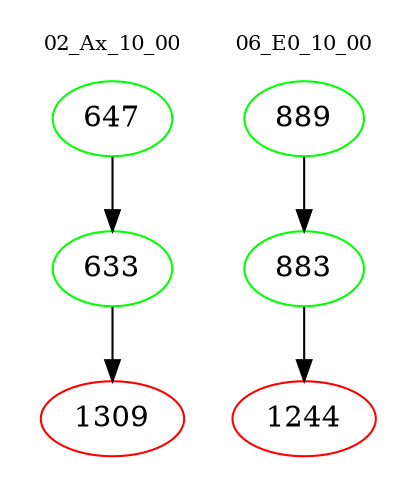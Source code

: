digraph{
subgraph cluster_0 {
color = white
label = "02_Ax_10_00";
fontsize=10;
T0_647 [label="647", color="green"]
T0_647 -> T0_633 [color="black"]
T0_633 [label="633", color="green"]
T0_633 -> T0_1309 [color="black"]
T0_1309 [label="1309", color="red"]
}
subgraph cluster_1 {
color = white
label = "06_E0_10_00";
fontsize=10;
T1_889 [label="889", color="green"]
T1_889 -> T1_883 [color="black"]
T1_883 [label="883", color="green"]
T1_883 -> T1_1244 [color="black"]
T1_1244 [label="1244", color="red"]
}
}
